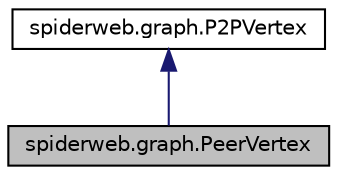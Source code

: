 digraph G
{
  edge [fontname="Helvetica",fontsize="10",labelfontname="Helvetica",labelfontsize="10"];
  node [fontname="Helvetica",fontsize="10",shape=record];
  Node1 [label="spiderweb.graph.PeerVertex",height=0.2,width=0.4,color="black", fillcolor="grey75", style="filled" fontcolor="black"];
  Node2 -> Node1 [dir=back,color="midnightblue",fontsize="10",style="solid",fontname="Helvetica"];
  Node2 [label="spiderweb.graph.P2PVertex",height=0.2,width=0.4,color="black", fillcolor="white", style="filled",URL="$classspiderweb_1_1graph_1_1_p2_p_vertex.html"];
}
